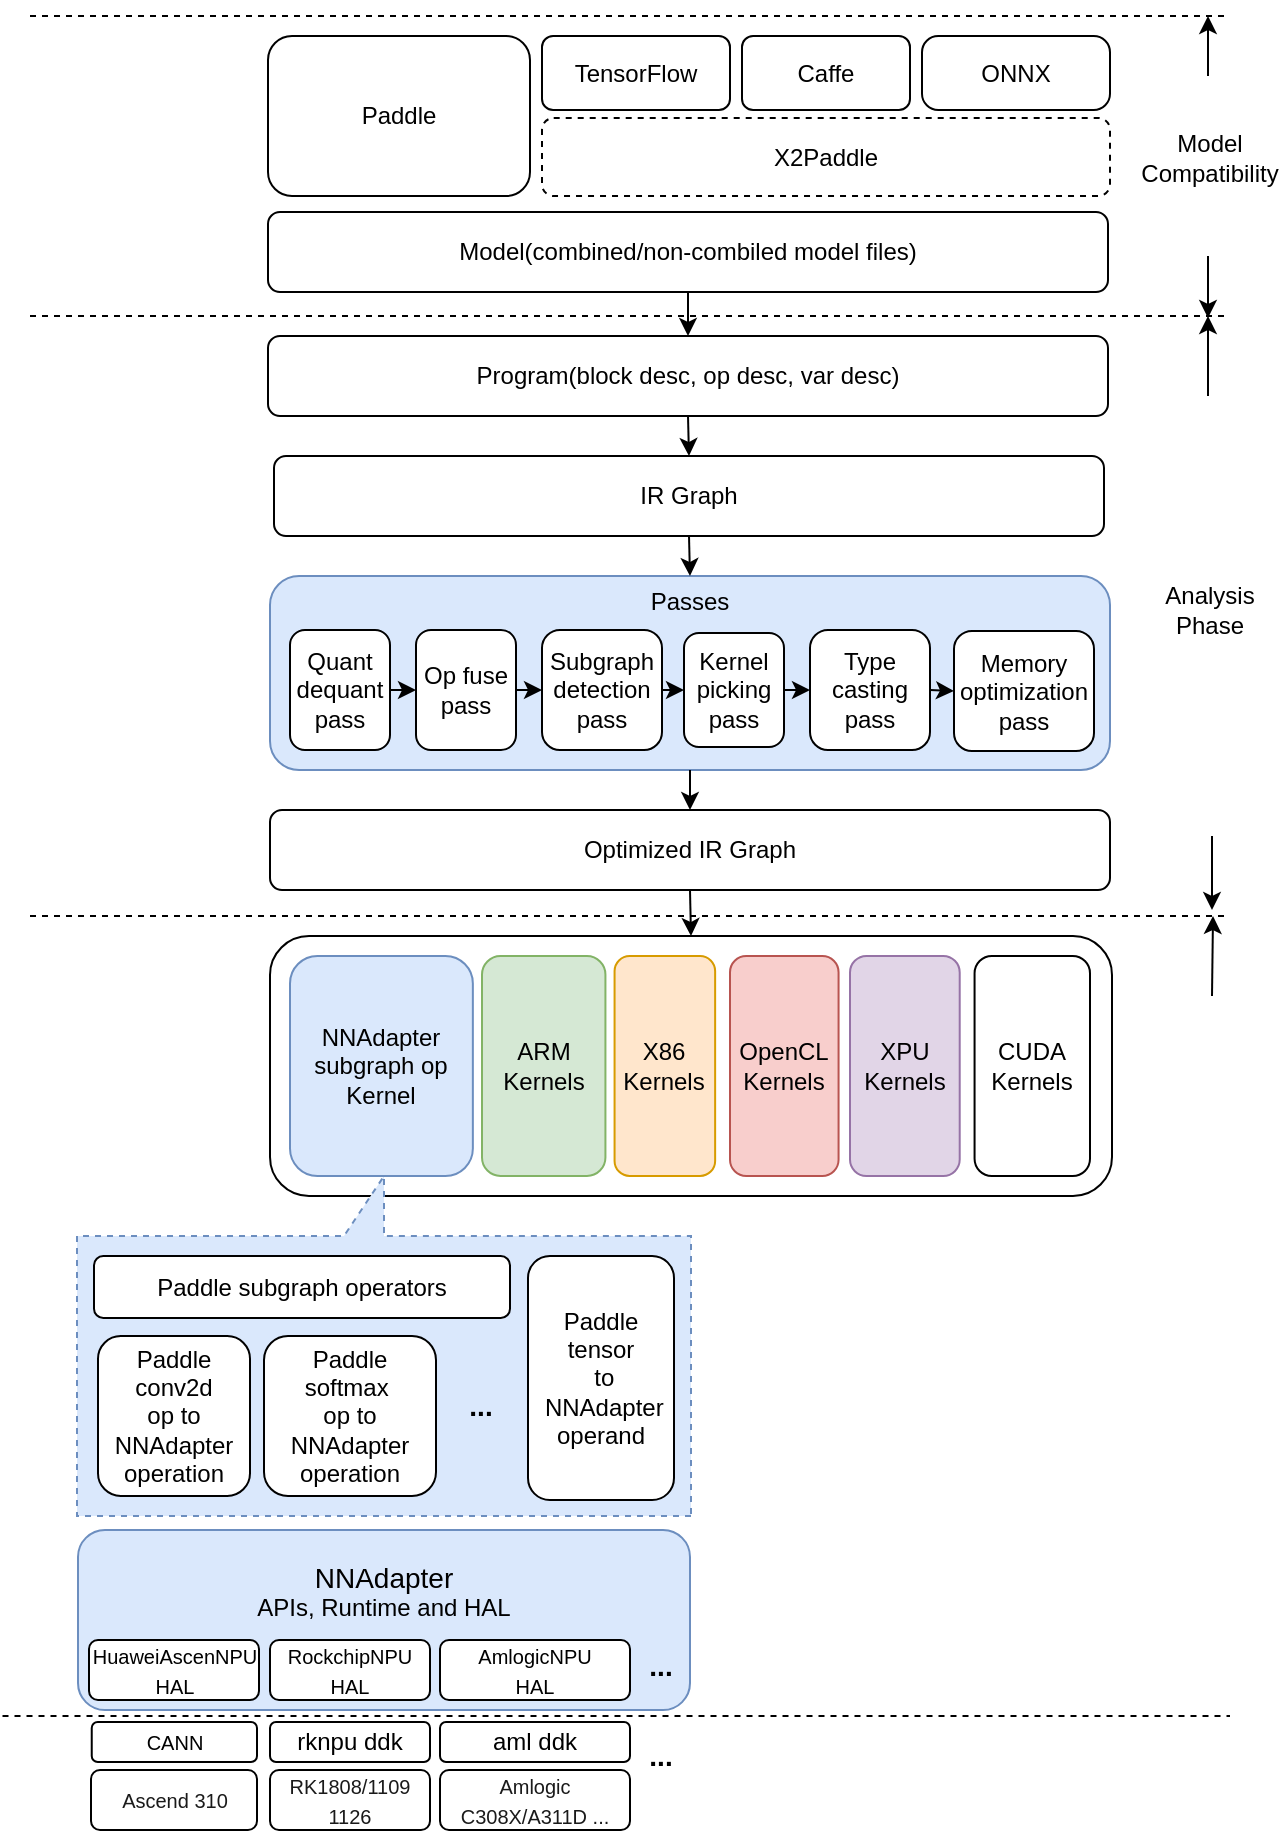 <mxfile version="15.2.9" type="github">
  <diagram id="4ovqGepShB0LEUKbi5XO" name="Page-1">
    <mxGraphModel dx="1426" dy="768" grid="1" gridSize="10" guides="1" tooltips="1" connect="1" arrows="1" fold="1" page="1" pageScale="1" pageWidth="827" pageHeight="1169" math="0" shadow="0">
      <root>
        <mxCell id="0" />
        <mxCell id="1" parent="0" />
        <mxCell id="y97WCg2_k4sR8XwzlznJ-32" value="&lt;font style=&quot;font-size: 14px&quot;&gt;NNAdapter&lt;/font&gt;&lt;br&gt;APIs, Runtime and HAL&lt;br&gt;&lt;br&gt;&lt;br&gt;" style="rounded=1;fillColor=#dae8fc;whiteSpace=wrap;html=1;strokeColor=#6c8ebf;" parent="1" vertex="1">
          <mxGeometry x="64" y="767" width="306" height="90" as="geometry" />
        </mxCell>
        <mxCell id="5sphXYlm8F9WhWG-xUb7-2" value="Model(combined/non-combiled model files)" style="rounded=1;whiteSpace=wrap;html=1;" parent="1" vertex="1">
          <mxGeometry x="159" y="108" width="420" height="40" as="geometry" />
        </mxCell>
        <mxCell id="5sphXYlm8F9WhWG-xUb7-3" value="Program(block desc, op desc, var desc)" style="rounded=1;whiteSpace=wrap;html=1;" parent="1" vertex="1">
          <mxGeometry x="159" y="170" width="420" height="40" as="geometry" />
        </mxCell>
        <mxCell id="5sphXYlm8F9WhWG-xUb7-4" value="IR Graph" style="rounded=1;whiteSpace=wrap;html=1;" parent="1" vertex="1">
          <mxGeometry x="162" y="230" width="415" height="40" as="geometry" />
        </mxCell>
        <mxCell id="5sphXYlm8F9WhWG-xUb7-5" value="Passes&lt;br&gt;&lt;br&gt;&lt;br&gt;&lt;br&gt;&lt;br&gt;&lt;br&gt;" style="rounded=1;whiteSpace=wrap;html=1;fillColor=#dae8fc;strokeColor=#6c8ebf;" parent="1" vertex="1">
          <mxGeometry x="160" y="290" width="420" height="97" as="geometry" />
        </mxCell>
        <mxCell id="5sphXYlm8F9WhWG-xUb7-6" value="Optimized IR Graph" style="rounded=1;whiteSpace=wrap;html=1;" parent="1" vertex="1">
          <mxGeometry x="160" y="407" width="420" height="40" as="geometry" />
        </mxCell>
        <mxCell id="5sphXYlm8F9WhWG-xUb7-7" value="" style="rounded=1;whiteSpace=wrap;html=1;" parent="1" vertex="1">
          <mxGeometry x="160" y="470" width="421" height="130" as="geometry" />
        </mxCell>
        <mxCell id="5sphXYlm8F9WhWG-xUb7-8" value="Op fuse pass" style="rounded=1;whiteSpace=wrap;html=1;" parent="1" vertex="1">
          <mxGeometry x="233" y="317" width="50" height="60" as="geometry" />
        </mxCell>
        <mxCell id="5sphXYlm8F9WhWG-xUb7-9" value="Quant dequant pass" style="rounded=1;whiteSpace=wrap;html=1;" parent="1" vertex="1">
          <mxGeometry x="170" y="317" width="50" height="60" as="geometry" />
        </mxCell>
        <mxCell id="5sphXYlm8F9WhWG-xUb7-10" value="Kernel&lt;br&gt;picking&lt;br&gt;pass" style="rounded=1;whiteSpace=wrap;html=1;" parent="1" vertex="1">
          <mxGeometry x="367" y="318.5" width="50" height="57" as="geometry" />
        </mxCell>
        <mxCell id="5sphXYlm8F9WhWG-xUb7-14" value="" style="endArrow=classic;html=1;exitX=0.5;exitY=1;exitDx=0;exitDy=0;entryX=0.5;entryY=0;entryDx=0;entryDy=0;" parent="1" source="5sphXYlm8F9WhWG-xUb7-2" target="5sphXYlm8F9WhWG-xUb7-3" edge="1">
          <mxGeometry width="50" height="50" relative="1" as="geometry">
            <mxPoint x="160" y="660" as="sourcePoint" />
            <mxPoint x="210" y="610" as="targetPoint" />
          </mxGeometry>
        </mxCell>
        <mxCell id="5sphXYlm8F9WhWG-xUb7-15" value="" style="endArrow=classic;html=1;exitX=0.5;exitY=1;exitDx=0;exitDy=0;entryX=0.5;entryY=0;entryDx=0;entryDy=0;" parent="1" source="5sphXYlm8F9WhWG-xUb7-3" target="5sphXYlm8F9WhWG-xUb7-4" edge="1">
          <mxGeometry width="50" height="50" relative="1" as="geometry">
            <mxPoint x="40" y="290" as="sourcePoint" />
            <mxPoint x="90" y="240" as="targetPoint" />
          </mxGeometry>
        </mxCell>
        <mxCell id="5sphXYlm8F9WhWG-xUb7-16" value="" style="endArrow=classic;html=1;exitX=0.5;exitY=1;exitDx=0;exitDy=0;entryX=0.5;entryY=0;entryDx=0;entryDy=0;" parent="1" source="5sphXYlm8F9WhWG-xUb7-4" target="5sphXYlm8F9WhWG-xUb7-5" edge="1">
          <mxGeometry width="50" height="50" relative="1" as="geometry">
            <mxPoint x="160" y="660" as="sourcePoint" />
            <mxPoint x="210" y="610" as="targetPoint" />
          </mxGeometry>
        </mxCell>
        <mxCell id="5sphXYlm8F9WhWG-xUb7-17" value="Subgraph&lt;br&gt;detection&lt;br&gt;pass" style="rounded=1;whiteSpace=wrap;html=1;" parent="1" vertex="1">
          <mxGeometry x="296" y="317" width="60" height="60" as="geometry" />
        </mxCell>
        <mxCell id="5sphXYlm8F9WhWG-xUb7-18" value="Type casting&lt;br&gt;pass" style="rounded=1;whiteSpace=wrap;html=1;" parent="1" vertex="1">
          <mxGeometry x="430" y="317" width="60" height="60" as="geometry" />
        </mxCell>
        <mxCell id="5sphXYlm8F9WhWG-xUb7-20" value="Memory&lt;br&gt;optimization&lt;br&gt;pass" style="rounded=1;whiteSpace=wrap;html=1;" parent="1" vertex="1">
          <mxGeometry x="502" y="317.5" width="70" height="60" as="geometry" />
        </mxCell>
        <mxCell id="5sphXYlm8F9WhWG-xUb7-21" value="" style="endArrow=classic;html=1;entryX=0;entryY=0.5;entryDx=0;entryDy=0;" parent="1" source="5sphXYlm8F9WhWG-xUb7-9" target="5sphXYlm8F9WhWG-xUb7-8" edge="1">
          <mxGeometry width="50" height="50" relative="1" as="geometry">
            <mxPoint x="50" y="410" as="sourcePoint" />
            <mxPoint x="100" y="360" as="targetPoint" />
          </mxGeometry>
        </mxCell>
        <mxCell id="5sphXYlm8F9WhWG-xUb7-22" value="" style="endArrow=classic;html=1;entryX=0;entryY=0.5;entryDx=0;entryDy=0;exitX=1;exitY=0.5;exitDx=0;exitDy=0;" parent="1" source="5sphXYlm8F9WhWG-xUb7-8" target="5sphXYlm8F9WhWG-xUb7-17" edge="1">
          <mxGeometry width="50" height="50" relative="1" as="geometry">
            <mxPoint x="30" y="470" as="sourcePoint" />
            <mxPoint x="80" y="420" as="targetPoint" />
          </mxGeometry>
        </mxCell>
        <mxCell id="5sphXYlm8F9WhWG-xUb7-23" value="" style="endArrow=classic;html=1;entryX=0;entryY=0.5;entryDx=0;entryDy=0;exitX=1;exitY=0.5;exitDx=0;exitDy=0;" parent="1" source="5sphXYlm8F9WhWG-xUb7-17" target="5sphXYlm8F9WhWG-xUb7-10" edge="1">
          <mxGeometry width="50" height="50" relative="1" as="geometry">
            <mxPoint x="100" y="490" as="sourcePoint" />
            <mxPoint x="150" y="440" as="targetPoint" />
          </mxGeometry>
        </mxCell>
        <mxCell id="5sphXYlm8F9WhWG-xUb7-24" value="" style="endArrow=classic;html=1;entryX=0;entryY=0.5;entryDx=0;entryDy=0;exitX=1;exitY=0.5;exitDx=0;exitDy=0;" parent="1" source="5sphXYlm8F9WhWG-xUb7-10" target="5sphXYlm8F9WhWG-xUb7-18" edge="1">
          <mxGeometry width="50" height="50" relative="1" as="geometry">
            <mxPoint x="30" y="490" as="sourcePoint" />
            <mxPoint x="80" y="440" as="targetPoint" />
          </mxGeometry>
        </mxCell>
        <mxCell id="5sphXYlm8F9WhWG-xUb7-25" value="" style="endArrow=classic;html=1;entryX=0;entryY=0.5;entryDx=0;entryDy=0;exitX=1;exitY=0.5;exitDx=0;exitDy=0;" parent="1" source="5sphXYlm8F9WhWG-xUb7-18" target="5sphXYlm8F9WhWG-xUb7-20" edge="1">
          <mxGeometry width="50" height="50" relative="1" as="geometry">
            <mxPoint x="40" y="500" as="sourcePoint" />
            <mxPoint x="90" y="450" as="targetPoint" />
          </mxGeometry>
        </mxCell>
        <mxCell id="5sphXYlm8F9WhWG-xUb7-26" value="" style="endArrow=classic;html=1;entryX=0.5;entryY=0;entryDx=0;entryDy=0;exitX=0.5;exitY=1;exitDx=0;exitDy=0;" parent="1" source="5sphXYlm8F9WhWG-xUb7-5" target="5sphXYlm8F9WhWG-xUb7-6" edge="1">
          <mxGeometry width="50" height="50" relative="1" as="geometry">
            <mxPoint y="500" as="sourcePoint" />
            <mxPoint x="50" y="450" as="targetPoint" />
          </mxGeometry>
        </mxCell>
        <mxCell id="5sphXYlm8F9WhWG-xUb7-27" value="" style="endArrow=classic;html=1;exitX=0.5;exitY=1;exitDx=0;exitDy=0;entryX=0.5;entryY=0;entryDx=0;entryDy=0;" parent="1" source="5sphXYlm8F9WhWG-xUb7-6" target="5sphXYlm8F9WhWG-xUb7-7" edge="1">
          <mxGeometry width="50" height="50" relative="1" as="geometry">
            <mxPoint x="360" y="490" as="sourcePoint" />
            <mxPoint x="410" y="440" as="targetPoint" />
          </mxGeometry>
        </mxCell>
        <mxCell id="5sphXYlm8F9WhWG-xUb7-47" value="" style="endArrow=none;dashed=1;html=1;" parent="1" edge="1">
          <mxGeometry width="50" height="50" relative="1" as="geometry">
            <mxPoint x="40" y="160" as="sourcePoint" />
            <mxPoint x="640" y="160" as="targetPoint" />
          </mxGeometry>
        </mxCell>
        <mxCell id="5sphXYlm8F9WhWG-xUb7-48" value="" style="endArrow=none;dashed=1;html=1;" parent="1" edge="1">
          <mxGeometry width="50" height="50" relative="1" as="geometry">
            <mxPoint x="40" y="460" as="sourcePoint" />
            <mxPoint x="640" y="460" as="targetPoint" />
          </mxGeometry>
        </mxCell>
        <mxCell id="5sphXYlm8F9WhWG-xUb7-50" value="" style="endArrow=classic;html=1;" parent="1" edge="1">
          <mxGeometry width="50" height="50" relative="1" as="geometry">
            <mxPoint x="629" y="200" as="sourcePoint" />
            <mxPoint x="629" y="160" as="targetPoint" />
          </mxGeometry>
        </mxCell>
        <mxCell id="5sphXYlm8F9WhWG-xUb7-51" value="" style="endArrow=classic;html=1;" parent="1" edge="1">
          <mxGeometry width="50" height="50" relative="1" as="geometry">
            <mxPoint x="631" y="420" as="sourcePoint" />
            <mxPoint x="631" y="457" as="targetPoint" />
          </mxGeometry>
        </mxCell>
        <mxCell id="5sphXYlm8F9WhWG-xUb7-52" value="Analysis&lt;br&gt;Phase" style="text;html=1;strokeColor=none;fillColor=none;align=center;verticalAlign=middle;whiteSpace=wrap;rounded=0;" parent="1" vertex="1">
          <mxGeometry x="609.5" y="297" width="40" height="20" as="geometry" />
        </mxCell>
        <mxCell id="5sphXYlm8F9WhWG-xUb7-53" value="" style="endArrow=classic;html=1;" parent="1" edge="1">
          <mxGeometry width="50" height="50" relative="1" as="geometry">
            <mxPoint x="631" y="500" as="sourcePoint" />
            <mxPoint x="631.5" y="460" as="targetPoint" />
          </mxGeometry>
        </mxCell>
        <mxCell id="QGIWsEsTWIwtTZsfNtZ--17" value="" style="shape=callout;fillColor=#dae8fc;whiteSpace=wrap;html=1;perimeter=calloutPerimeter;rotation=-180;dashed=1;position2=0.5;strokeColor=#6c8ebf;" parent="1" vertex="1">
          <mxGeometry x="63.5" y="590" width="307" height="170" as="geometry" />
        </mxCell>
        <mxCell id="QGIWsEsTWIwtTZsfNtZ--1" value="Paddle conv2d &lt;br&gt;op to NNAdapter&lt;br&gt;operation" style="rounded=1;whiteSpace=wrap;html=1;" parent="1" vertex="1">
          <mxGeometry x="74" y="670" width="76" height="80" as="geometry" />
        </mxCell>
        <mxCell id="QGIWsEsTWIwtTZsfNtZ--6" value="&lt;b&gt;&lt;font style=&quot;font-size: 14px&quot;&gt;...&lt;/font&gt;&lt;/b&gt;" style="text;html=1;resizable=0;autosize=1;align=center;verticalAlign=middle;points=[];fillColor=none;strokeColor=none;rounded=0;" parent="1" vertex="1">
          <mxGeometry x="250" y="695" width="30" height="20" as="geometry" />
        </mxCell>
        <mxCell id="QGIWsEsTWIwtTZsfNtZ--27" value="Paddle subgraph operators" style="rounded=1;whiteSpace=wrap;html=1;" parent="1" vertex="1">
          <mxGeometry x="72" y="630" width="208" height="31" as="geometry" />
        </mxCell>
        <mxCell id="QGIWsEsTWIwtTZsfNtZ--28" value="Paddle tensor&lt;br&gt;&amp;nbsp;to&lt;br&gt;&amp;nbsp;NNAdapter&lt;br&gt;operand" style="rounded=1;whiteSpace=wrap;html=1;" parent="1" vertex="1">
          <mxGeometry x="289" y="630" width="73" height="122" as="geometry" />
        </mxCell>
        <mxCell id="986F1dSSeMfxGaeFL-PM-1" value="Paddle" style="rounded=1;whiteSpace=wrap;html=1;" parent="1" vertex="1">
          <mxGeometry x="159" y="20" width="131" height="80" as="geometry" />
        </mxCell>
        <mxCell id="986F1dSSeMfxGaeFL-PM-2" value="TensorFlow" style="rounded=1;whiteSpace=wrap;html=1;" parent="1" vertex="1">
          <mxGeometry x="296" y="20" width="94" height="37" as="geometry" />
        </mxCell>
        <mxCell id="986F1dSSeMfxGaeFL-PM-3" value="Caffe" style="rounded=1;whiteSpace=wrap;html=1;" parent="1" vertex="1">
          <mxGeometry x="396" y="20" width="84" height="37" as="geometry" />
        </mxCell>
        <mxCell id="986F1dSSeMfxGaeFL-PM-4" value="ONNX" style="rounded=1;whiteSpace=wrap;html=1;arcSize=22;" parent="1" vertex="1">
          <mxGeometry x="486" y="20" width="94" height="37" as="geometry" />
        </mxCell>
        <mxCell id="986F1dSSeMfxGaeFL-PM-6" value="X2Paddle" style="rounded=1;whiteSpace=wrap;dashed=1;html=1;" parent="1" vertex="1">
          <mxGeometry x="296" y="61" width="284" height="39" as="geometry" />
        </mxCell>
        <mxCell id="986F1dSSeMfxGaeFL-PM-8" value="" style="endArrow=none;dashed=1;html=1;" parent="1" edge="1">
          <mxGeometry width="50" height="50" relative="1" as="geometry">
            <mxPoint x="40" y="10" as="sourcePoint" />
            <mxPoint x="640" y="10" as="targetPoint" />
          </mxGeometry>
        </mxCell>
        <mxCell id="986F1dSSeMfxGaeFL-PM-9" value="" style="endArrow=classic;html=1;" parent="1" edge="1">
          <mxGeometry width="50" height="50" relative="1" as="geometry">
            <mxPoint x="629" y="40" as="sourcePoint" />
            <mxPoint x="629" y="10" as="targetPoint" />
          </mxGeometry>
        </mxCell>
        <mxCell id="986F1dSSeMfxGaeFL-PM-10" value="" style="endArrow=classic;html=1;" parent="1" edge="1">
          <mxGeometry width="50" height="50" relative="1" as="geometry">
            <mxPoint x="629" y="130" as="sourcePoint" />
            <mxPoint x="629" y="161" as="targetPoint" />
          </mxGeometry>
        </mxCell>
        <mxCell id="986F1dSSeMfxGaeFL-PM-11" value="Model&lt;br&gt;Compatibility" style="text;html=1;strokeColor=none;fillColor=none;align=center;verticalAlign=middle;whiteSpace=wrap;rounded=0;" parent="1" vertex="1">
          <mxGeometry x="609.5" y="70.5" width="40" height="20" as="geometry" />
        </mxCell>
        <mxCell id="986F1dSSeMfxGaeFL-PM-12" value="Paddle softmax&amp;nbsp;&lt;br&gt;op to NNAdapter&lt;br&gt;operation" style="rounded=1;whiteSpace=wrap;html=1;" parent="1" vertex="1">
          <mxGeometry x="157" y="670" width="86" height="80" as="geometry" />
        </mxCell>
        <mxCell id="986F1dSSeMfxGaeFL-PM-23" value="&lt;font style=&quot;font-size: 10px&quot;&gt;CANN&lt;/font&gt;" style="rounded=1;whiteSpace=wrap;html=1;" parent="1" vertex="1">
          <mxGeometry x="70.87" y="863" width="82.63" height="20" as="geometry" />
        </mxCell>
        <mxCell id="986F1dSSeMfxGaeFL-PM-24" value="&lt;font color=&quot;#1a1a1a&quot; style=&quot;font-size: 10px&quot;&gt;&lt;span style=&quot;background-color: rgb(255 , 255 , 255)&quot;&gt;Ascend 310&lt;/span&gt;&lt;/font&gt;" style="rounded=1;whiteSpace=wrap;html=1;" parent="1" vertex="1">
          <mxGeometry x="70.5" y="887" width="83" height="30" as="geometry" />
        </mxCell>
        <mxCell id="y97WCg2_k4sR8XwzlznJ-14" value="&lt;font color=&quot;#1a1a1a&quot; style=&quot;font-size: 10px&quot;&gt;&lt;span style=&quot;background-color: rgb(255 , 255 , 255)&quot;&gt;RK1808/1109&lt;br&gt;1126&lt;/span&gt;&lt;/font&gt;" style="rounded=1;whiteSpace=wrap;html=1;" parent="1" vertex="1">
          <mxGeometry x="160" y="887" width="80" height="30" as="geometry" />
        </mxCell>
        <mxCell id="y97WCg2_k4sR8XwzlznJ-15" value="rknpu ddk" style="rounded=1;whiteSpace=wrap;html=1;" parent="1" vertex="1">
          <mxGeometry x="160" y="863" width="80" height="20" as="geometry" />
        </mxCell>
        <mxCell id="986F1dSSeMfxGaeFL-PM-22" value="&lt;font style=&quot;font-size: 10px&quot;&gt;HuaweiAscenNPU&lt;br&gt;HAL&lt;/font&gt;" style="rounded=1;whiteSpace=wrap;html=1;" parent="1" vertex="1">
          <mxGeometry x="69.5" y="822" width="85" height="30" as="geometry" />
        </mxCell>
        <mxCell id="986F1dSSeMfxGaeFL-PM-13" value="&lt;font&gt;&lt;font style=&quot;font-size: 10px&quot;&gt;RockchipNPU&lt;br&gt;HAL&lt;/font&gt;&lt;br&gt;&lt;/font&gt;" style="rounded=1;whiteSpace=wrap;html=1;" parent="1" vertex="1">
          <mxGeometry x="160" y="822" width="80" height="30" as="geometry" />
        </mxCell>
        <mxCell id="y97WCg2_k4sR8XwzlznJ-29" value="&lt;font color=&quot;#1a1a1a&quot;&gt;&lt;span style=&quot;font-size: 10px ; background-color: rgb(255 , 255 , 255)&quot;&gt;Amlogic C308X/A311D ...&lt;/span&gt;&lt;/font&gt;" style="rounded=1;whiteSpace=wrap;html=1;" parent="1" vertex="1">
          <mxGeometry x="245" y="887" width="95" height="30" as="geometry" />
        </mxCell>
        <mxCell id="y97WCg2_k4sR8XwzlznJ-30" value="aml ddk" style="rounded=1;whiteSpace=wrap;html=1;" parent="1" vertex="1">
          <mxGeometry x="245" y="863" width="95" height="20" as="geometry" />
        </mxCell>
        <mxCell id="y97WCg2_k4sR8XwzlznJ-31" value="&lt;font&gt;&lt;font style=&quot;font-size: 10px&quot;&gt;AmlogicNPU&lt;br&gt;HAL&lt;/font&gt;&lt;br&gt;&lt;/font&gt;" style="rounded=1;whiteSpace=wrap;html=1;" parent="1" vertex="1">
          <mxGeometry x="245" y="822" width="95" height="30" as="geometry" />
        </mxCell>
        <mxCell id="y97WCg2_k4sR8XwzlznJ-33" value="&lt;b&gt;&lt;font style=&quot;font-size: 14px&quot;&gt;...&lt;/font&gt;&lt;/b&gt;" style="text;html=1;resizable=0;autosize=1;align=center;verticalAlign=middle;points=[];fillColor=none;strokeColor=none;rounded=0;" parent="1" vertex="1">
          <mxGeometry x="340" y="825" width="30" height="20" as="geometry" />
        </mxCell>
        <mxCell id="y97WCg2_k4sR8XwzlznJ-34" value="&lt;b&gt;&lt;font style=&quot;font-size: 14px&quot;&gt;...&lt;/font&gt;&lt;/b&gt;" style="text;html=1;resizable=0;autosize=1;align=center;verticalAlign=middle;points=[];fillColor=none;strokeColor=none;rounded=0;" parent="1" vertex="1">
          <mxGeometry x="340" y="870" width="30" height="20" as="geometry" />
        </mxCell>
        <mxCell id="y97WCg2_k4sR8XwzlznJ-48" value="" style="endArrow=none;dashed=1;html=1;" parent="1" edge="1">
          <mxGeometry width="50" height="50" relative="1" as="geometry">
            <mxPoint x="26.25" y="860" as="sourcePoint" />
            <mxPoint x="640" y="860" as="targetPoint" />
          </mxGeometry>
        </mxCell>
        <mxCell id="SIvSG29zXif8dVc2Hclh-1" value="" style="group" parent="1" vertex="1" connectable="0">
          <mxGeometry x="170" y="480" width="400" height="110" as="geometry" />
        </mxCell>
        <mxCell id="5sphXYlm8F9WhWG-xUb7-28" value="X86&lt;br&gt;Kernels" style="rounded=1;whiteSpace=wrap;html=1;fillColor=#ffe6cc;strokeColor=#d79b00;" parent="SIvSG29zXif8dVc2Hclh-1" vertex="1">
          <mxGeometry x="162.286" width="50.286" height="110" as="geometry" />
        </mxCell>
        <mxCell id="5sphXYlm8F9WhWG-xUb7-30" value="OpenCL&lt;br&gt;Kernels" style="rounded=1;whiteSpace=wrap;html=1;fillColor=#f8cecc;strokeColor=#b85450;" parent="SIvSG29zXif8dVc2Hclh-1" vertex="1">
          <mxGeometry x="220" width="54.286" height="110" as="geometry" />
        </mxCell>
        <mxCell id="5sphXYlm8F9WhWG-xUb7-32" value="XPU&lt;br&gt;Kernels" style="rounded=1;whiteSpace=wrap;html=1;fillColor=#e1d5e7;strokeColor=#9673a6;" parent="SIvSG29zXif8dVc2Hclh-1" vertex="1">
          <mxGeometry x="280" width="54.857" height="110" as="geometry" />
        </mxCell>
        <mxCell id="5sphXYlm8F9WhWG-xUb7-33" value="CUDA&lt;br&gt;Kernels" style="rounded=1;whiteSpace=wrap;html=1;" parent="SIvSG29zXif8dVc2Hclh-1" vertex="1">
          <mxGeometry x="342.286" width="57.714" height="110" as="geometry" />
        </mxCell>
        <mxCell id="5sphXYlm8F9WhWG-xUb7-34" value="ARM&lt;br&gt;Kernels" style="rounded=1;whiteSpace=wrap;html=1;fillColor=#d5e8d4;strokeColor=#82b366;" parent="SIvSG29zXif8dVc2Hclh-1" vertex="1">
          <mxGeometry x="96" width="61.714" height="110" as="geometry" />
        </mxCell>
        <mxCell id="5sphXYlm8F9WhWG-xUb7-35" value="NNAdapter subgraph op Kernel" style="rounded=1;fillColor=#dae8fc;whiteSpace=wrap;html=1;strokeColor=#6c8ebf;" parent="SIvSG29zXif8dVc2Hclh-1" vertex="1">
          <mxGeometry width="91.429" height="110" as="geometry" />
        </mxCell>
      </root>
    </mxGraphModel>
  </diagram>
</mxfile>
